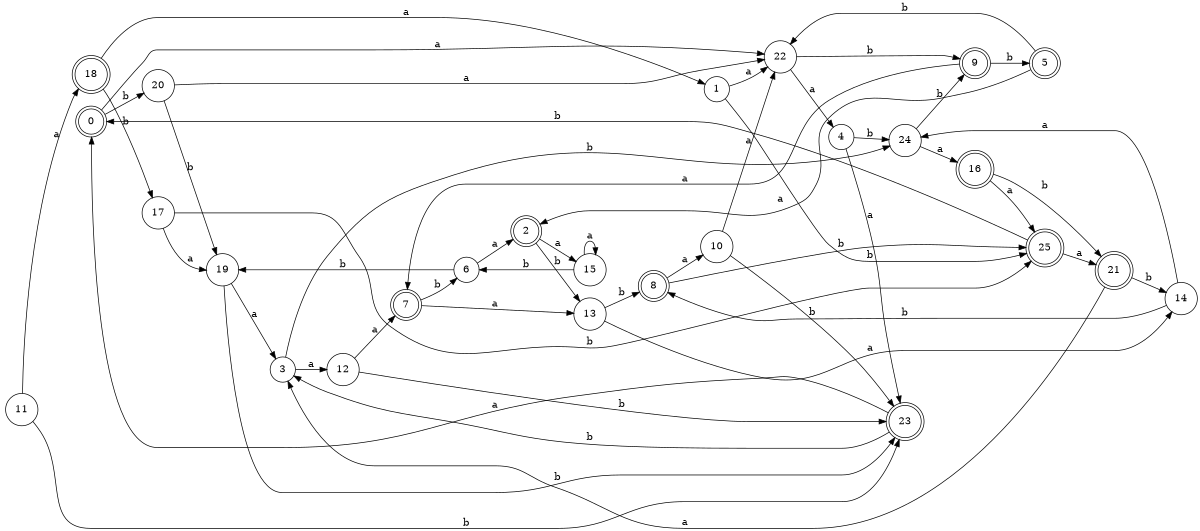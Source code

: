 digraph n21_5 {
__start0 [label="" shape="none"];

rankdir=LR;
size="8,5";

s0 [style="rounded,filled", color="black", fillcolor="white" shape="doublecircle", label="0"];
s1 [style="filled", color="black", fillcolor="white" shape="circle", label="1"];
s2 [style="rounded,filled", color="black", fillcolor="white" shape="doublecircle", label="2"];
s3 [style="filled", color="black", fillcolor="white" shape="circle", label="3"];
s4 [style="filled", color="black", fillcolor="white" shape="circle", label="4"];
s5 [style="rounded,filled", color="black", fillcolor="white" shape="doublecircle", label="5"];
s6 [style="filled", color="black", fillcolor="white" shape="circle", label="6"];
s7 [style="rounded,filled", color="black", fillcolor="white" shape="doublecircle", label="7"];
s8 [style="rounded,filled", color="black", fillcolor="white" shape="doublecircle", label="8"];
s9 [style="rounded,filled", color="black", fillcolor="white" shape="doublecircle", label="9"];
s10 [style="filled", color="black", fillcolor="white" shape="circle", label="10"];
s11 [style="filled", color="black", fillcolor="white" shape="circle", label="11"];
s12 [style="filled", color="black", fillcolor="white" shape="circle", label="12"];
s13 [style="filled", color="black", fillcolor="white" shape="circle", label="13"];
s14 [style="filled", color="black", fillcolor="white" shape="circle", label="14"];
s15 [style="filled", color="black", fillcolor="white" shape="circle", label="15"];
s16 [style="rounded,filled", color="black", fillcolor="white" shape="doublecircle", label="16"];
s17 [style="filled", color="black", fillcolor="white" shape="circle", label="17"];
s18 [style="rounded,filled", color="black", fillcolor="white" shape="doublecircle", label="18"];
s19 [style="filled", color="black", fillcolor="white" shape="circle", label="19"];
s20 [style="filled", color="black", fillcolor="white" shape="circle", label="20"];
s21 [style="rounded,filled", color="black", fillcolor="white" shape="doublecircle", label="21"];
s22 [style="filled", color="black", fillcolor="white" shape="circle", label="22"];
s23 [style="rounded,filled", color="black", fillcolor="white" shape="doublecircle", label="23"];
s24 [style="filled", color="black", fillcolor="white" shape="circle", label="24"];
s25 [style="rounded,filled", color="black", fillcolor="white" shape="doublecircle", label="25"];
s0 -> s22 [label="a"];
s0 -> s20 [label="b"];
s1 -> s22 [label="a"];
s1 -> s25 [label="b"];
s2 -> s15 [label="a"];
s2 -> s13 [label="b"];
s3 -> s12 [label="a"];
s3 -> s24 [label="b"];
s4 -> s23 [label="a"];
s4 -> s24 [label="b"];
s5 -> s2 [label="a"];
s5 -> s22 [label="b"];
s6 -> s2 [label="a"];
s6 -> s19 [label="b"];
s7 -> s13 [label="a"];
s7 -> s6 [label="b"];
s8 -> s10 [label="a"];
s8 -> s25 [label="b"];
s9 -> s7 [label="a"];
s9 -> s5 [label="b"];
s10 -> s22 [label="a"];
s10 -> s23 [label="b"];
s11 -> s18 [label="a"];
s11 -> s23 [label="b"];
s12 -> s7 [label="a"];
s12 -> s23 [label="b"];
s13 -> s14 [label="a"];
s13 -> s8 [label="b"];
s14 -> s24 [label="a"];
s14 -> s8 [label="b"];
s15 -> s15 [label="a"];
s15 -> s6 [label="b"];
s16 -> s25 [label="a"];
s16 -> s21 [label="b"];
s17 -> s19 [label="a"];
s17 -> s25 [label="b"];
s18 -> s1 [label="a"];
s18 -> s17 [label="b"];
s19 -> s3 [label="a"];
s19 -> s23 [label="b"];
s20 -> s22 [label="a"];
s20 -> s19 [label="b"];
s21 -> s3 [label="a"];
s21 -> s14 [label="b"];
s22 -> s4 [label="a"];
s22 -> s9 [label="b"];
s23 -> s0 [label="a"];
s23 -> s3 [label="b"];
s24 -> s16 [label="a"];
s24 -> s9 [label="b"];
s25 -> s21 [label="a"];
s25 -> s0 [label="b"];

}